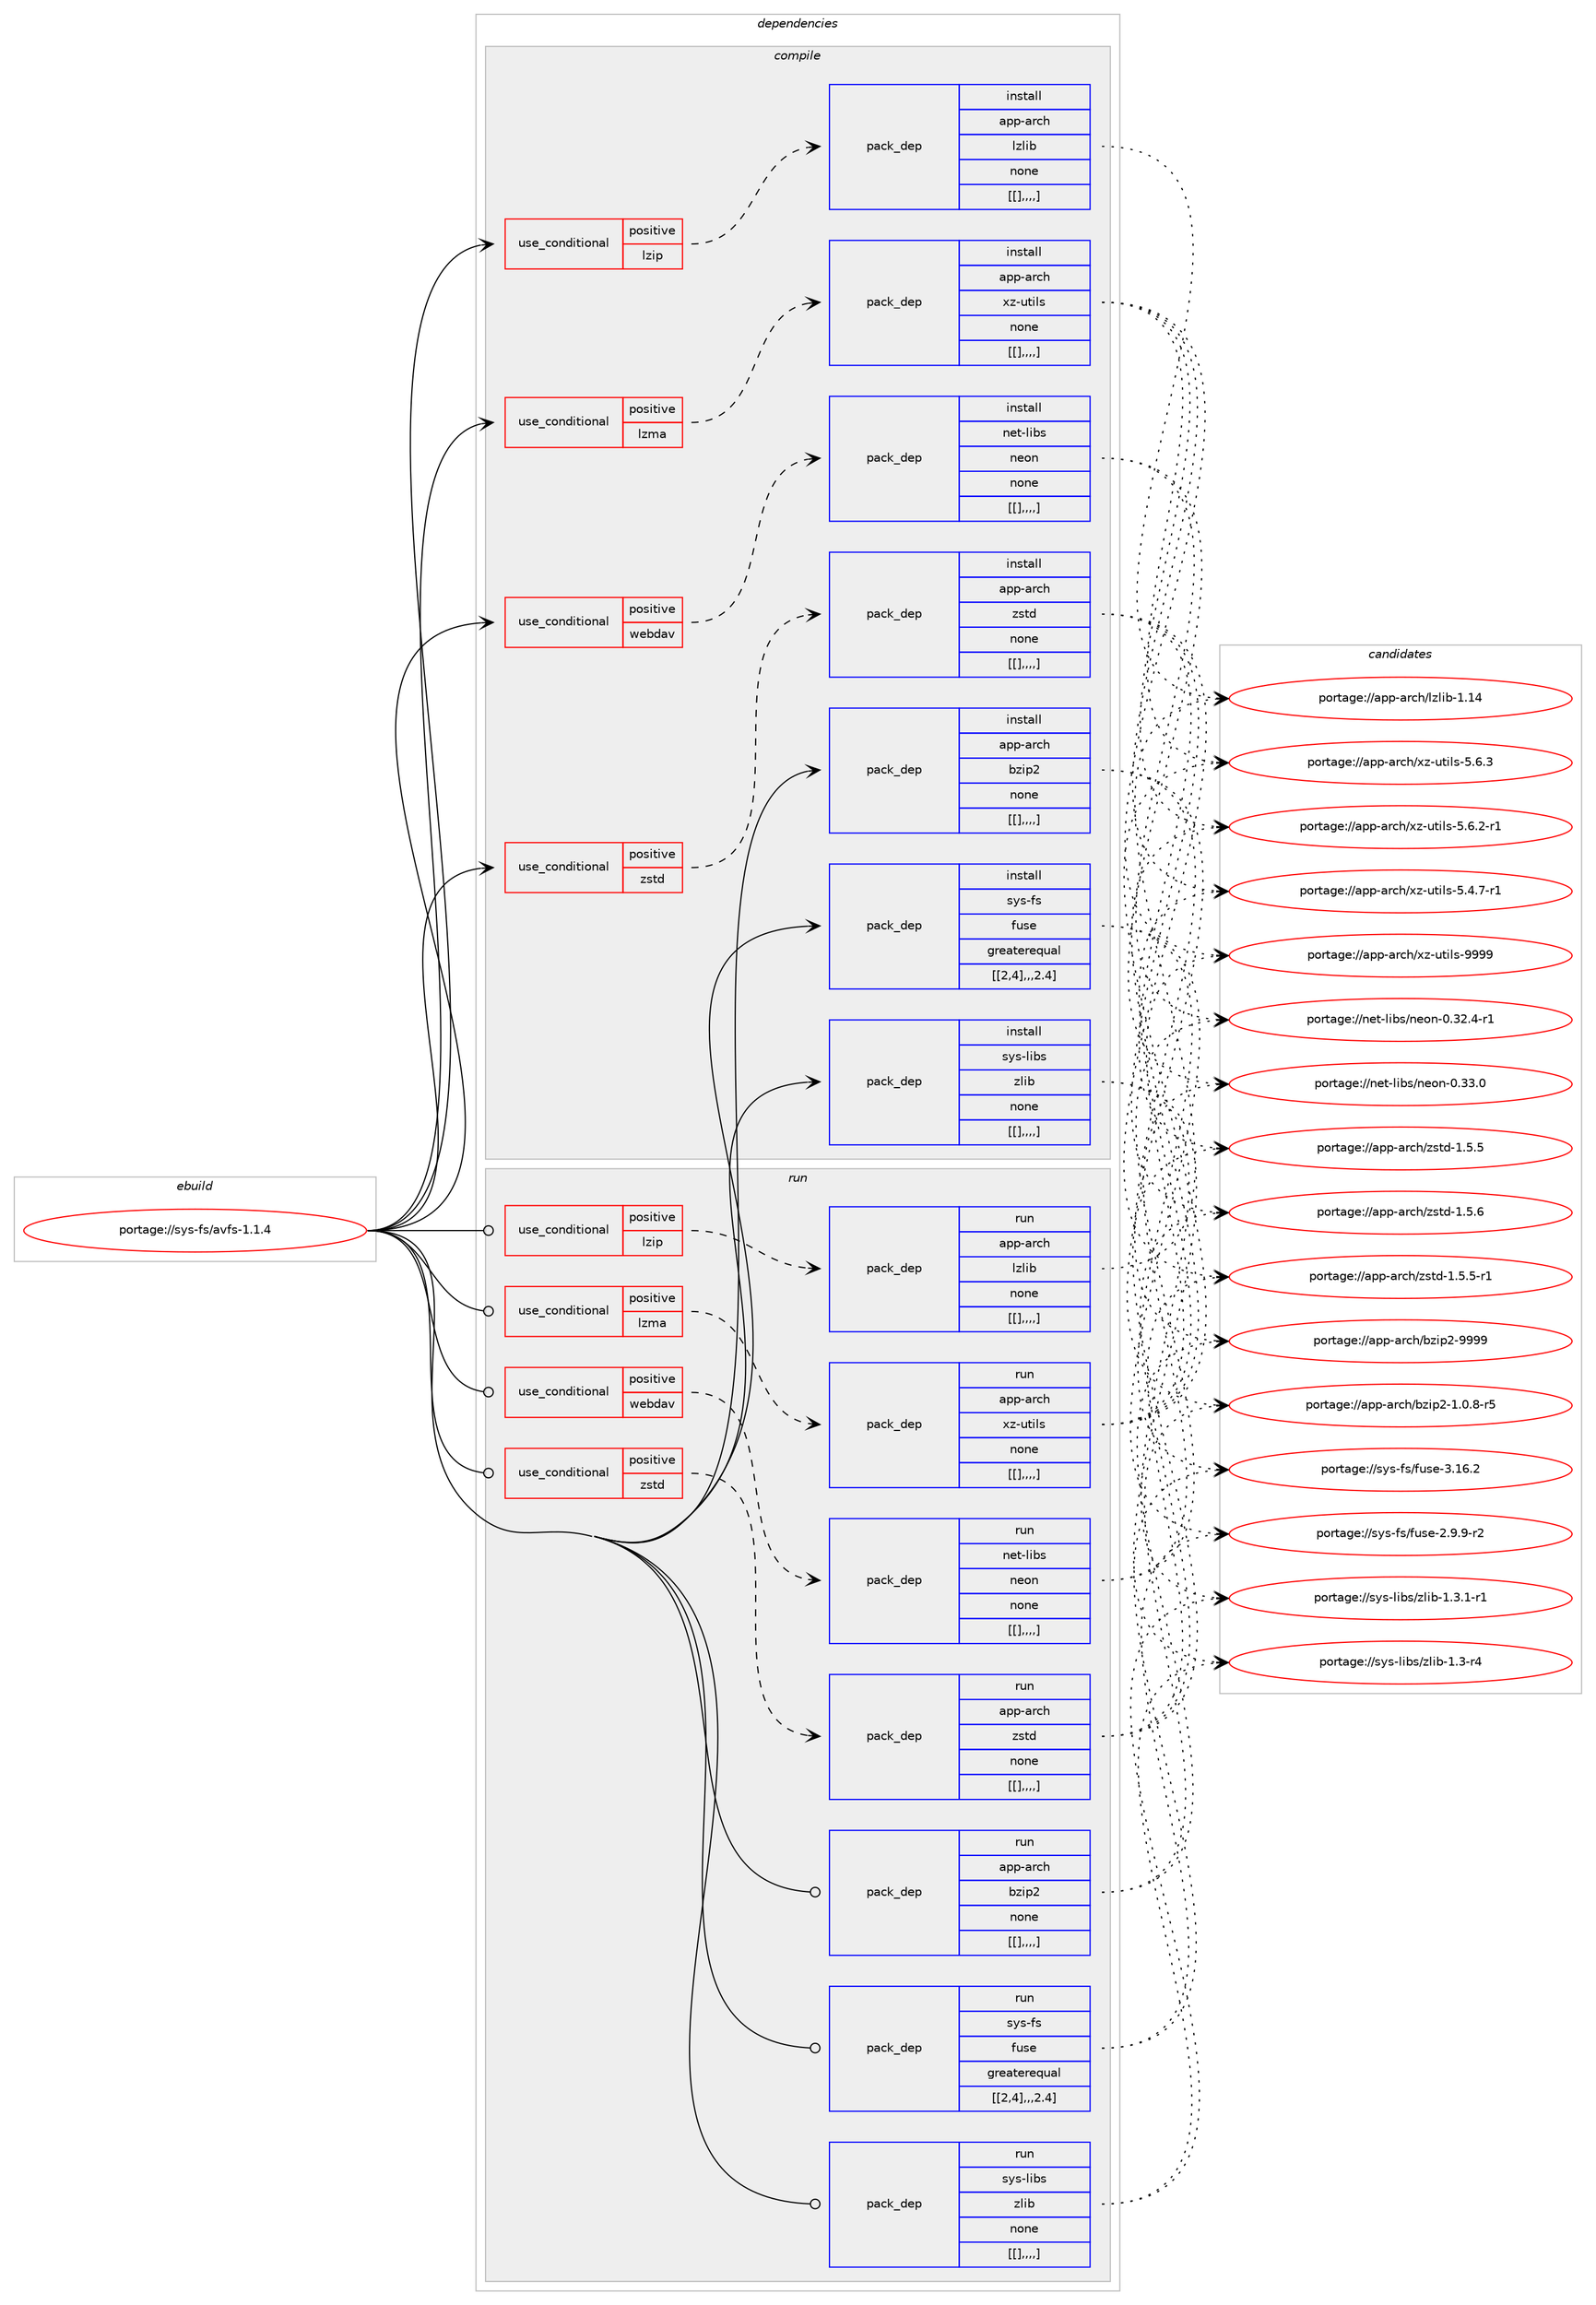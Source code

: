 digraph prolog {

# *************
# Graph options
# *************

newrank=true;
concentrate=true;
compound=true;
graph [rankdir=LR,fontname=Helvetica,fontsize=10,ranksep=1.5];#, ranksep=2.5, nodesep=0.2];
edge  [arrowhead=vee];
node  [fontname=Helvetica,fontsize=10];

# **********
# The ebuild
# **********

subgraph cluster_leftcol {
color=gray;
label=<<i>ebuild</i>>;
id [label="portage://sys-fs/avfs-1.1.4", color=red, width=4, href="../sys-fs/avfs-1.1.4.svg"];
}

# ****************
# The dependencies
# ****************

subgraph cluster_midcol {
color=gray;
label=<<i>dependencies</i>>;
subgraph cluster_compile {
fillcolor="#eeeeee";
style=filled;
label=<<i>compile</i>>;
subgraph cond386 {
dependency1504 [label=<<TABLE BORDER="0" CELLBORDER="1" CELLSPACING="0" CELLPADDING="4"><TR><TD ROWSPAN="3" CELLPADDING="10">use_conditional</TD></TR><TR><TD>positive</TD></TR><TR><TD>lzip</TD></TR></TABLE>>, shape=none, color=red];
subgraph pack1107 {
dependency1507 [label=<<TABLE BORDER="0" CELLBORDER="1" CELLSPACING="0" CELLPADDING="4" WIDTH="220"><TR><TD ROWSPAN="6" CELLPADDING="30">pack_dep</TD></TR><TR><TD WIDTH="110">install</TD></TR><TR><TD>app-arch</TD></TR><TR><TD>lzlib</TD></TR><TR><TD>none</TD></TR><TR><TD>[[],,,,]</TD></TR></TABLE>>, shape=none, color=blue];
}
dependency1504:e -> dependency1507:w [weight=20,style="dashed",arrowhead="vee"];
}
id:e -> dependency1504:w [weight=20,style="solid",arrowhead="vee"];
subgraph cond389 {
dependency1513 [label=<<TABLE BORDER="0" CELLBORDER="1" CELLSPACING="0" CELLPADDING="4"><TR><TD ROWSPAN="3" CELLPADDING="10">use_conditional</TD></TR><TR><TD>positive</TD></TR><TR><TD>lzma</TD></TR></TABLE>>, shape=none, color=red];
subgraph pack1112 {
dependency1516 [label=<<TABLE BORDER="0" CELLBORDER="1" CELLSPACING="0" CELLPADDING="4" WIDTH="220"><TR><TD ROWSPAN="6" CELLPADDING="30">pack_dep</TD></TR><TR><TD WIDTH="110">install</TD></TR><TR><TD>app-arch</TD></TR><TR><TD>xz-utils</TD></TR><TR><TD>none</TD></TR><TR><TD>[[],,,,]</TD></TR></TABLE>>, shape=none, color=blue];
}
dependency1513:e -> dependency1516:w [weight=20,style="dashed",arrowhead="vee"];
}
id:e -> dependency1513:w [weight=20,style="solid",arrowhead="vee"];
subgraph cond391 {
dependency1520 [label=<<TABLE BORDER="0" CELLBORDER="1" CELLSPACING="0" CELLPADDING="4"><TR><TD ROWSPAN="3" CELLPADDING="10">use_conditional</TD></TR><TR><TD>positive</TD></TR><TR><TD>webdav</TD></TR></TABLE>>, shape=none, color=red];
subgraph pack1116 {
dependency1521 [label=<<TABLE BORDER="0" CELLBORDER="1" CELLSPACING="0" CELLPADDING="4" WIDTH="220"><TR><TD ROWSPAN="6" CELLPADDING="30">pack_dep</TD></TR><TR><TD WIDTH="110">install</TD></TR><TR><TD>net-libs</TD></TR><TR><TD>neon</TD></TR><TR><TD>none</TD></TR><TR><TD>[[],,,,]</TD></TR></TABLE>>, shape=none, color=blue];
}
dependency1520:e -> dependency1521:w [weight=20,style="dashed",arrowhead="vee"];
}
id:e -> dependency1520:w [weight=20,style="solid",arrowhead="vee"];
subgraph cond392 {
dependency1524 [label=<<TABLE BORDER="0" CELLBORDER="1" CELLSPACING="0" CELLPADDING="4"><TR><TD ROWSPAN="3" CELLPADDING="10">use_conditional</TD></TR><TR><TD>positive</TD></TR><TR><TD>zstd</TD></TR></TABLE>>, shape=none, color=red];
subgraph pack1121 {
dependency1527 [label=<<TABLE BORDER="0" CELLBORDER="1" CELLSPACING="0" CELLPADDING="4" WIDTH="220"><TR><TD ROWSPAN="6" CELLPADDING="30">pack_dep</TD></TR><TR><TD WIDTH="110">install</TD></TR><TR><TD>app-arch</TD></TR><TR><TD>zstd</TD></TR><TR><TD>none</TD></TR><TR><TD>[[],,,,]</TD></TR></TABLE>>, shape=none, color=blue];
}
dependency1524:e -> dependency1527:w [weight=20,style="dashed",arrowhead="vee"];
}
id:e -> dependency1524:w [weight=20,style="solid",arrowhead="vee"];
subgraph pack1124 {
dependency1530 [label=<<TABLE BORDER="0" CELLBORDER="1" CELLSPACING="0" CELLPADDING="4" WIDTH="220"><TR><TD ROWSPAN="6" CELLPADDING="30">pack_dep</TD></TR><TR><TD WIDTH="110">install</TD></TR><TR><TD>app-arch</TD></TR><TR><TD>bzip2</TD></TR><TR><TD>none</TD></TR><TR><TD>[[],,,,]</TD></TR></TABLE>>, shape=none, color=blue];
}
id:e -> dependency1530:w [weight=20,style="solid",arrowhead="vee"];
subgraph pack1132 {
dependency1538 [label=<<TABLE BORDER="0" CELLBORDER="1" CELLSPACING="0" CELLPADDING="4" WIDTH="220"><TR><TD ROWSPAN="6" CELLPADDING="30">pack_dep</TD></TR><TR><TD WIDTH="110">install</TD></TR><TR><TD>sys-fs</TD></TR><TR><TD>fuse</TD></TR><TR><TD>greaterequal</TD></TR><TR><TD>[[2,4],,,2.4]</TD></TR></TABLE>>, shape=none, color=blue];
}
id:e -> dependency1538:w [weight=20,style="solid",arrowhead="vee"];
subgraph pack1135 {
dependency1541 [label=<<TABLE BORDER="0" CELLBORDER="1" CELLSPACING="0" CELLPADDING="4" WIDTH="220"><TR><TD ROWSPAN="6" CELLPADDING="30">pack_dep</TD></TR><TR><TD WIDTH="110">install</TD></TR><TR><TD>sys-libs</TD></TR><TR><TD>zlib</TD></TR><TR><TD>none</TD></TR><TR><TD>[[],,,,]</TD></TR></TABLE>>, shape=none, color=blue];
}
id:e -> dependency1541:w [weight=20,style="solid",arrowhead="vee"];
}
subgraph cluster_compileandrun {
fillcolor="#eeeeee";
style=filled;
label=<<i>compile and run</i>>;
}
subgraph cluster_run {
fillcolor="#eeeeee";
style=filled;
label=<<i>run</i>>;
subgraph cond393 {
dependency1547 [label=<<TABLE BORDER="0" CELLBORDER="1" CELLSPACING="0" CELLPADDING="4"><TR><TD ROWSPAN="3" CELLPADDING="10">use_conditional</TD></TR><TR><TD>positive</TD></TR><TR><TD>lzip</TD></TR></TABLE>>, shape=none, color=red];
subgraph pack1142 {
dependency1549 [label=<<TABLE BORDER="0" CELLBORDER="1" CELLSPACING="0" CELLPADDING="4" WIDTH="220"><TR><TD ROWSPAN="6" CELLPADDING="30">pack_dep</TD></TR><TR><TD WIDTH="110">run</TD></TR><TR><TD>app-arch</TD></TR><TR><TD>lzlib</TD></TR><TR><TD>none</TD></TR><TR><TD>[[],,,,]</TD></TR></TABLE>>, shape=none, color=blue];
}
dependency1547:e -> dependency1549:w [weight=20,style="dashed",arrowhead="vee"];
}
id:e -> dependency1547:w [weight=20,style="solid",arrowhead="odot"];
subgraph cond394 {
dependency1554 [label=<<TABLE BORDER="0" CELLBORDER="1" CELLSPACING="0" CELLPADDING="4"><TR><TD ROWSPAN="3" CELLPADDING="10">use_conditional</TD></TR><TR><TD>positive</TD></TR><TR><TD>lzma</TD></TR></TABLE>>, shape=none, color=red];
subgraph pack1147 {
dependency1555 [label=<<TABLE BORDER="0" CELLBORDER="1" CELLSPACING="0" CELLPADDING="4" WIDTH="220"><TR><TD ROWSPAN="6" CELLPADDING="30">pack_dep</TD></TR><TR><TD WIDTH="110">run</TD></TR><TR><TD>app-arch</TD></TR><TR><TD>xz-utils</TD></TR><TR><TD>none</TD></TR><TR><TD>[[],,,,]</TD></TR></TABLE>>, shape=none, color=blue];
}
dependency1554:e -> dependency1555:w [weight=20,style="dashed",arrowhead="vee"];
}
id:e -> dependency1554:w [weight=20,style="solid",arrowhead="odot"];
subgraph cond395 {
dependency1561 [label=<<TABLE BORDER="0" CELLBORDER="1" CELLSPACING="0" CELLPADDING="4"><TR><TD ROWSPAN="3" CELLPADDING="10">use_conditional</TD></TR><TR><TD>positive</TD></TR><TR><TD>webdav</TD></TR></TABLE>>, shape=none, color=red];
subgraph pack1154 {
dependency1565 [label=<<TABLE BORDER="0" CELLBORDER="1" CELLSPACING="0" CELLPADDING="4" WIDTH="220"><TR><TD ROWSPAN="6" CELLPADDING="30">pack_dep</TD></TR><TR><TD WIDTH="110">run</TD></TR><TR><TD>net-libs</TD></TR><TR><TD>neon</TD></TR><TR><TD>none</TD></TR><TR><TD>[[],,,,]</TD></TR></TABLE>>, shape=none, color=blue];
}
dependency1561:e -> dependency1565:w [weight=20,style="dashed",arrowhead="vee"];
}
id:e -> dependency1561:w [weight=20,style="solid",arrowhead="odot"];
subgraph cond396 {
dependency1570 [label=<<TABLE BORDER="0" CELLBORDER="1" CELLSPACING="0" CELLPADDING="4"><TR><TD ROWSPAN="3" CELLPADDING="10">use_conditional</TD></TR><TR><TD>positive</TD></TR><TR><TD>zstd</TD></TR></TABLE>>, shape=none, color=red];
subgraph pack1159 {
dependency1571 [label=<<TABLE BORDER="0" CELLBORDER="1" CELLSPACING="0" CELLPADDING="4" WIDTH="220"><TR><TD ROWSPAN="6" CELLPADDING="30">pack_dep</TD></TR><TR><TD WIDTH="110">run</TD></TR><TR><TD>app-arch</TD></TR><TR><TD>zstd</TD></TR><TR><TD>none</TD></TR><TR><TD>[[],,,,]</TD></TR></TABLE>>, shape=none, color=blue];
}
dependency1570:e -> dependency1571:w [weight=20,style="dashed",arrowhead="vee"];
}
id:e -> dependency1570:w [weight=20,style="solid",arrowhead="odot"];
subgraph pack1165 {
dependency1579 [label=<<TABLE BORDER="0" CELLBORDER="1" CELLSPACING="0" CELLPADDING="4" WIDTH="220"><TR><TD ROWSPAN="6" CELLPADDING="30">pack_dep</TD></TR><TR><TD WIDTH="110">run</TD></TR><TR><TD>app-arch</TD></TR><TR><TD>bzip2</TD></TR><TR><TD>none</TD></TR><TR><TD>[[],,,,]</TD></TR></TABLE>>, shape=none, color=blue];
}
id:e -> dependency1579:w [weight=20,style="solid",arrowhead="odot"];
subgraph pack1170 {
dependency1586 [label=<<TABLE BORDER="0" CELLBORDER="1" CELLSPACING="0" CELLPADDING="4" WIDTH="220"><TR><TD ROWSPAN="6" CELLPADDING="30">pack_dep</TD></TR><TR><TD WIDTH="110">run</TD></TR><TR><TD>sys-fs</TD></TR><TR><TD>fuse</TD></TR><TR><TD>greaterequal</TD></TR><TR><TD>[[2,4],,,2.4]</TD></TR></TABLE>>, shape=none, color=blue];
}
id:e -> dependency1586:w [weight=20,style="solid",arrowhead="odot"];
subgraph pack1172 {
dependency1591 [label=<<TABLE BORDER="0" CELLBORDER="1" CELLSPACING="0" CELLPADDING="4" WIDTH="220"><TR><TD ROWSPAN="6" CELLPADDING="30">pack_dep</TD></TR><TR><TD WIDTH="110">run</TD></TR><TR><TD>sys-libs</TD></TR><TR><TD>zlib</TD></TR><TR><TD>none</TD></TR><TR><TD>[[],,,,]</TD></TR></TABLE>>, shape=none, color=blue];
}
id:e -> dependency1591:w [weight=20,style="solid",arrowhead="odot"];
}
}

# **************
# The candidates
# **************

subgraph cluster_choices {
rank=same;
color=gray;
label=<<i>candidates</i>>;

subgraph choice1078 {
color=black;
nodesep=1;
choice9711211245971149910447108122108105984549464952 [label="portage://app-arch/lzlib-1.14", color=red, width=4,href="../app-arch/lzlib-1.14.svg"];
dependency1507:e -> choice9711211245971149910447108122108105984549464952:w [style=dotted,weight="100"];
}
subgraph choice1079 {
color=black;
nodesep=1;
choice9711211245971149910447120122451171161051081154557575757 [label="portage://app-arch/xz-utils-9999", color=red, width=4,href="../app-arch/xz-utils-9999.svg"];
choice971121124597114991044712012245117116105108115455346544651 [label="portage://app-arch/xz-utils-5.6.3", color=red, width=4,href="../app-arch/xz-utils-5.6.3.svg"];
choice9711211245971149910447120122451171161051081154553465446504511449 [label="portage://app-arch/xz-utils-5.6.2-r1", color=red, width=4,href="../app-arch/xz-utils-5.6.2-r1.svg"];
choice9711211245971149910447120122451171161051081154553465246554511449 [label="portage://app-arch/xz-utils-5.4.7-r1", color=red, width=4,href="../app-arch/xz-utils-5.4.7-r1.svg"];
dependency1516:e -> choice9711211245971149910447120122451171161051081154557575757:w [style=dotted,weight="100"];
dependency1516:e -> choice971121124597114991044712012245117116105108115455346544651:w [style=dotted,weight="100"];
dependency1516:e -> choice9711211245971149910447120122451171161051081154553465446504511449:w [style=dotted,weight="100"];
dependency1516:e -> choice9711211245971149910447120122451171161051081154553465246554511449:w [style=dotted,weight="100"];
}
subgraph choice1082 {
color=black;
nodesep=1;
choice11010111645108105981154711010111111045484651514648 [label="portage://net-libs/neon-0.33.0", color=red, width=4,href="../net-libs/neon-0.33.0.svg"];
choice110101116451081059811547110101111110454846515046524511449 [label="portage://net-libs/neon-0.32.4-r1", color=red, width=4,href="../net-libs/neon-0.32.4-r1.svg"];
dependency1521:e -> choice11010111645108105981154711010111111045484651514648:w [style=dotted,weight="100"];
dependency1521:e -> choice110101116451081059811547110101111110454846515046524511449:w [style=dotted,weight="100"];
}
subgraph choice1084 {
color=black;
nodesep=1;
choice9711211245971149910447122115116100454946534654 [label="portage://app-arch/zstd-1.5.6", color=red, width=4,href="../app-arch/zstd-1.5.6.svg"];
choice97112112459711499104471221151161004549465346534511449 [label="portage://app-arch/zstd-1.5.5-r1", color=red, width=4,href="../app-arch/zstd-1.5.5-r1.svg"];
choice9711211245971149910447122115116100454946534653 [label="portage://app-arch/zstd-1.5.5", color=red, width=4,href="../app-arch/zstd-1.5.5.svg"];
dependency1527:e -> choice9711211245971149910447122115116100454946534654:w [style=dotted,weight="100"];
dependency1527:e -> choice97112112459711499104471221151161004549465346534511449:w [style=dotted,weight="100"];
dependency1527:e -> choice9711211245971149910447122115116100454946534653:w [style=dotted,weight="100"];
}
subgraph choice1087 {
color=black;
nodesep=1;
choice971121124597114991044798122105112504557575757 [label="portage://app-arch/bzip2-9999", color=red, width=4,href="../app-arch/bzip2-9999.svg"];
choice971121124597114991044798122105112504549464846564511453 [label="portage://app-arch/bzip2-1.0.8-r5", color=red, width=4,href="../app-arch/bzip2-1.0.8-r5.svg"];
dependency1530:e -> choice971121124597114991044798122105112504557575757:w [style=dotted,weight="100"];
dependency1530:e -> choice971121124597114991044798122105112504549464846564511453:w [style=dotted,weight="100"];
}
subgraph choice1089 {
color=black;
nodesep=1;
choice115121115451021154710211711510145514649544650 [label="portage://sys-fs/fuse-3.16.2", color=red, width=4,href="../sys-fs/fuse-3.16.2.svg"];
choice11512111545102115471021171151014550465746574511450 [label="portage://sys-fs/fuse-2.9.9-r2", color=red, width=4,href="../sys-fs/fuse-2.9.9-r2.svg"];
dependency1538:e -> choice115121115451021154710211711510145514649544650:w [style=dotted,weight="100"];
dependency1538:e -> choice11512111545102115471021171151014550465746574511450:w [style=dotted,weight="100"];
}
subgraph choice1091 {
color=black;
nodesep=1;
choice115121115451081059811547122108105984549465146494511449 [label="portage://sys-libs/zlib-1.3.1-r1", color=red, width=4,href="../sys-libs/zlib-1.3.1-r1.svg"];
choice11512111545108105981154712210810598454946514511452 [label="portage://sys-libs/zlib-1.3-r4", color=red, width=4,href="../sys-libs/zlib-1.3-r4.svg"];
dependency1541:e -> choice115121115451081059811547122108105984549465146494511449:w [style=dotted,weight="100"];
dependency1541:e -> choice11512111545108105981154712210810598454946514511452:w [style=dotted,weight="100"];
}
subgraph choice1093 {
color=black;
nodesep=1;
choice9711211245971149910447108122108105984549464952 [label="portage://app-arch/lzlib-1.14", color=red, width=4,href="../app-arch/lzlib-1.14.svg"];
dependency1549:e -> choice9711211245971149910447108122108105984549464952:w [style=dotted,weight="100"];
}
subgraph choice1094 {
color=black;
nodesep=1;
choice9711211245971149910447120122451171161051081154557575757 [label="portage://app-arch/xz-utils-9999", color=red, width=4,href="../app-arch/xz-utils-9999.svg"];
choice971121124597114991044712012245117116105108115455346544651 [label="portage://app-arch/xz-utils-5.6.3", color=red, width=4,href="../app-arch/xz-utils-5.6.3.svg"];
choice9711211245971149910447120122451171161051081154553465446504511449 [label="portage://app-arch/xz-utils-5.6.2-r1", color=red, width=4,href="../app-arch/xz-utils-5.6.2-r1.svg"];
choice9711211245971149910447120122451171161051081154553465246554511449 [label="portage://app-arch/xz-utils-5.4.7-r1", color=red, width=4,href="../app-arch/xz-utils-5.4.7-r1.svg"];
dependency1555:e -> choice9711211245971149910447120122451171161051081154557575757:w [style=dotted,weight="100"];
dependency1555:e -> choice971121124597114991044712012245117116105108115455346544651:w [style=dotted,weight="100"];
dependency1555:e -> choice9711211245971149910447120122451171161051081154553465446504511449:w [style=dotted,weight="100"];
dependency1555:e -> choice9711211245971149910447120122451171161051081154553465246554511449:w [style=dotted,weight="100"];
}
subgraph choice1097 {
color=black;
nodesep=1;
choice11010111645108105981154711010111111045484651514648 [label="portage://net-libs/neon-0.33.0", color=red, width=4,href="../net-libs/neon-0.33.0.svg"];
choice110101116451081059811547110101111110454846515046524511449 [label="portage://net-libs/neon-0.32.4-r1", color=red, width=4,href="../net-libs/neon-0.32.4-r1.svg"];
dependency1565:e -> choice11010111645108105981154711010111111045484651514648:w [style=dotted,weight="100"];
dependency1565:e -> choice110101116451081059811547110101111110454846515046524511449:w [style=dotted,weight="100"];
}
subgraph choice1099 {
color=black;
nodesep=1;
choice9711211245971149910447122115116100454946534654 [label="portage://app-arch/zstd-1.5.6", color=red, width=4,href="../app-arch/zstd-1.5.6.svg"];
choice97112112459711499104471221151161004549465346534511449 [label="portage://app-arch/zstd-1.5.5-r1", color=red, width=4,href="../app-arch/zstd-1.5.5-r1.svg"];
choice9711211245971149910447122115116100454946534653 [label="portage://app-arch/zstd-1.5.5", color=red, width=4,href="../app-arch/zstd-1.5.5.svg"];
dependency1571:e -> choice9711211245971149910447122115116100454946534654:w [style=dotted,weight="100"];
dependency1571:e -> choice97112112459711499104471221151161004549465346534511449:w [style=dotted,weight="100"];
dependency1571:e -> choice9711211245971149910447122115116100454946534653:w [style=dotted,weight="100"];
}
subgraph choice1102 {
color=black;
nodesep=1;
choice971121124597114991044798122105112504557575757 [label="portage://app-arch/bzip2-9999", color=red, width=4,href="../app-arch/bzip2-9999.svg"];
choice971121124597114991044798122105112504549464846564511453 [label="portage://app-arch/bzip2-1.0.8-r5", color=red, width=4,href="../app-arch/bzip2-1.0.8-r5.svg"];
dependency1579:e -> choice971121124597114991044798122105112504557575757:w [style=dotted,weight="100"];
dependency1579:e -> choice971121124597114991044798122105112504549464846564511453:w [style=dotted,weight="100"];
}
subgraph choice1104 {
color=black;
nodesep=1;
choice115121115451021154710211711510145514649544650 [label="portage://sys-fs/fuse-3.16.2", color=red, width=4,href="../sys-fs/fuse-3.16.2.svg"];
choice11512111545102115471021171151014550465746574511450 [label="portage://sys-fs/fuse-2.9.9-r2", color=red, width=4,href="../sys-fs/fuse-2.9.9-r2.svg"];
dependency1586:e -> choice115121115451021154710211711510145514649544650:w [style=dotted,weight="100"];
dependency1586:e -> choice11512111545102115471021171151014550465746574511450:w [style=dotted,weight="100"];
}
subgraph choice1105 {
color=black;
nodesep=1;
choice115121115451081059811547122108105984549465146494511449 [label="portage://sys-libs/zlib-1.3.1-r1", color=red, width=4,href="../sys-libs/zlib-1.3.1-r1.svg"];
choice11512111545108105981154712210810598454946514511452 [label="portage://sys-libs/zlib-1.3-r4", color=red, width=4,href="../sys-libs/zlib-1.3-r4.svg"];
dependency1591:e -> choice115121115451081059811547122108105984549465146494511449:w [style=dotted,weight="100"];
dependency1591:e -> choice11512111545108105981154712210810598454946514511452:w [style=dotted,weight="100"];
}
}

}
